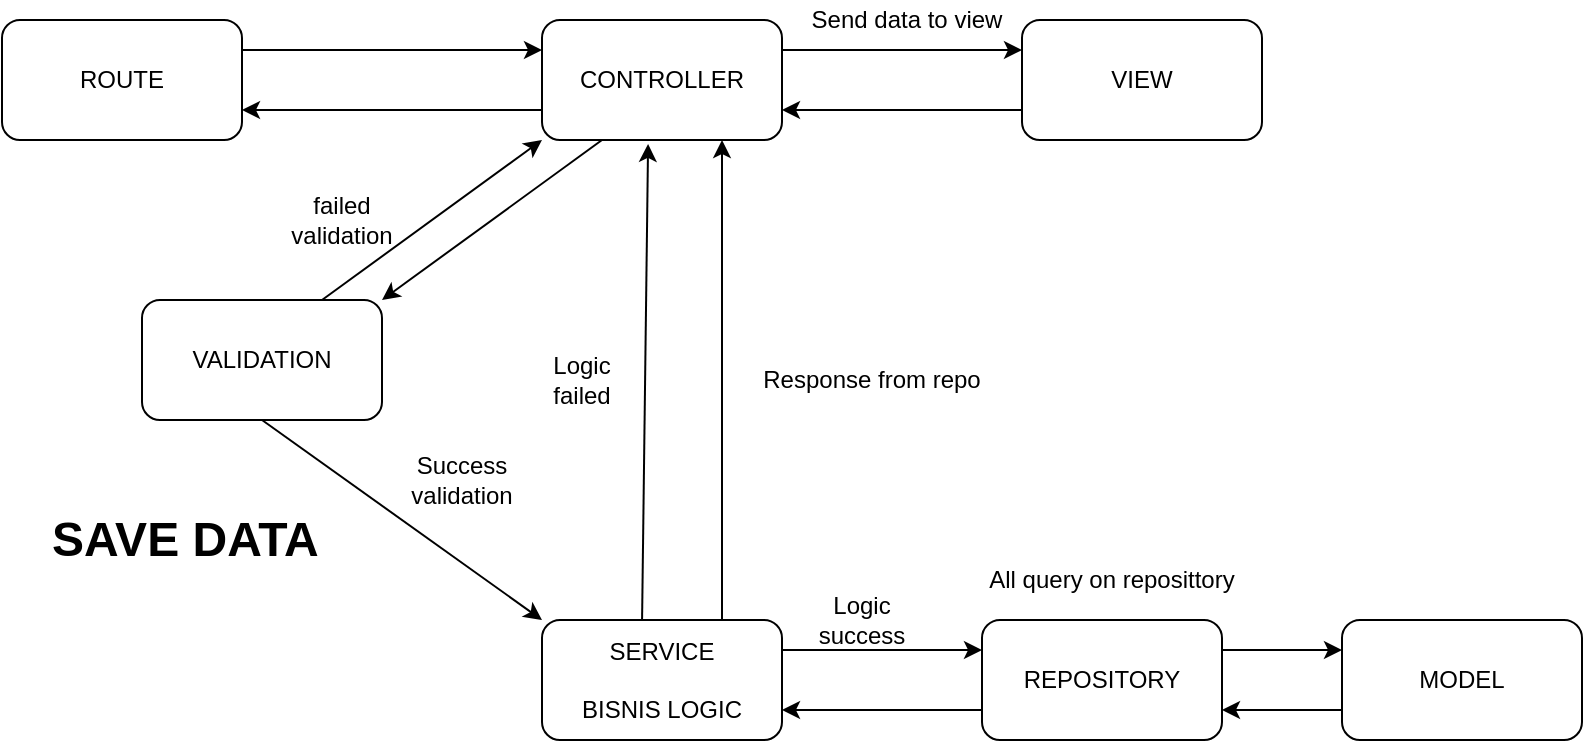 <mxfile version="12.9.3" type="github"><diagram id="luk-lptBpI3I-AvnTJZ9" name="Page-1"><mxGraphModel dx="1038" dy="575" grid="1" gridSize="10" guides="1" tooltips="1" connect="1" arrows="1" fold="1" page="1" pageScale="1" pageWidth="850" pageHeight="1100" math="0" shadow="0"><root><mxCell id="0"/><mxCell id="1" parent="0"/><mxCell id="W2P2gU5ogUcAPibVDbyo-1" value="ROUTE" style="rounded=1;whiteSpace=wrap;html=1;" vertex="1" parent="1"><mxGeometry x="10" y="50" width="120" height="60" as="geometry"/></mxCell><mxCell id="W2P2gU5ogUcAPibVDbyo-2" value="CONTROLLER" style="rounded=1;whiteSpace=wrap;html=1;" vertex="1" parent="1"><mxGeometry x="280" y="50" width="120" height="60" as="geometry"/></mxCell><mxCell id="W2P2gU5ogUcAPibVDbyo-3" value="&lt;div&gt;SERVICE&lt;/div&gt;&lt;br&gt;BISNIS LOGIC" style="rounded=1;whiteSpace=wrap;html=1;" vertex="1" parent="1"><mxGeometry x="280" y="350" width="120" height="60" as="geometry"/></mxCell><mxCell id="W2P2gU5ogUcAPibVDbyo-4" value="REPOSITORY" style="rounded=1;whiteSpace=wrap;html=1;" vertex="1" parent="1"><mxGeometry x="500" y="350" width="120" height="60" as="geometry"/></mxCell><mxCell id="W2P2gU5ogUcAPibVDbyo-5" value="VALIDATION" style="rounded=1;whiteSpace=wrap;html=1;" vertex="1" parent="1"><mxGeometry x="80" y="190" width="120" height="60" as="geometry"/></mxCell><mxCell id="W2P2gU5ogUcAPibVDbyo-6" value="MODEL" style="rounded=1;whiteSpace=wrap;html=1;" vertex="1" parent="1"><mxGeometry x="680" y="350" width="120" height="60" as="geometry"/></mxCell><mxCell id="W2P2gU5ogUcAPibVDbyo-8" value="" style="endArrow=classic;html=1;exitX=0.75;exitY=0;exitDx=0;exitDy=0;entryX=0;entryY=1;entryDx=0;entryDy=0;" edge="1" parent="1" source="W2P2gU5ogUcAPibVDbyo-5" target="W2P2gU5ogUcAPibVDbyo-2"><mxGeometry width="50" height="50" relative="1" as="geometry"><mxPoint x="280" y="290" as="sourcePoint"/><mxPoint x="220" y="120" as="targetPoint"/></mxGeometry></mxCell><mxCell id="W2P2gU5ogUcAPibVDbyo-9" value="" style="endArrow=classic;html=1;entryX=0;entryY=0;entryDx=0;entryDy=0;exitX=0.5;exitY=1;exitDx=0;exitDy=0;" edge="1" parent="1" source="W2P2gU5ogUcAPibVDbyo-5" target="W2P2gU5ogUcAPibVDbyo-3"><mxGeometry width="50" height="50" relative="1" as="geometry"><mxPoint x="280" y="290" as="sourcePoint"/><mxPoint x="330" y="240" as="targetPoint"/></mxGeometry></mxCell><mxCell id="W2P2gU5ogUcAPibVDbyo-11" value="" style="endArrow=classic;html=1;exitX=1;exitY=0.25;exitDx=0;exitDy=0;entryX=0;entryY=0.25;entryDx=0;entryDy=0;" edge="1" parent="1" source="W2P2gU5ogUcAPibVDbyo-4" target="W2P2gU5ogUcAPibVDbyo-6"><mxGeometry width="50" height="50" relative="1" as="geometry"><mxPoint x="280" y="290" as="sourcePoint"/><mxPoint x="330" y="240" as="targetPoint"/></mxGeometry></mxCell><mxCell id="W2P2gU5ogUcAPibVDbyo-12" value="" style="endArrow=classic;html=1;exitX=0;exitY=0.75;exitDx=0;exitDy=0;entryX=1;entryY=0.75;entryDx=0;entryDy=0;" edge="1" parent="1" source="W2P2gU5ogUcAPibVDbyo-6" target="W2P2gU5ogUcAPibVDbyo-4"><mxGeometry width="50" height="50" relative="1" as="geometry"><mxPoint x="280" y="290" as="sourcePoint"/><mxPoint x="330" y="240" as="targetPoint"/></mxGeometry></mxCell><mxCell id="W2P2gU5ogUcAPibVDbyo-13" value="" style="endArrow=classic;html=1;exitX=1;exitY=0.25;exitDx=0;exitDy=0;entryX=0;entryY=0.25;entryDx=0;entryDy=0;" edge="1" parent="1" source="W2P2gU5ogUcAPibVDbyo-3" target="W2P2gU5ogUcAPibVDbyo-4"><mxGeometry width="50" height="50" relative="1" as="geometry"><mxPoint x="280" y="290" as="sourcePoint"/><mxPoint x="330" y="240" as="targetPoint"/></mxGeometry></mxCell><mxCell id="W2P2gU5ogUcAPibVDbyo-14" value="" style="endArrow=classic;html=1;exitX=0;exitY=0.75;exitDx=0;exitDy=0;entryX=1;entryY=0.75;entryDx=0;entryDy=0;" edge="1" parent="1" source="W2P2gU5ogUcAPibVDbyo-4" target="W2P2gU5ogUcAPibVDbyo-3"><mxGeometry width="50" height="50" relative="1" as="geometry"><mxPoint x="280" y="290" as="sourcePoint"/><mxPoint x="330" y="240" as="targetPoint"/></mxGeometry></mxCell><mxCell id="W2P2gU5ogUcAPibVDbyo-15" value="" style="endArrow=classic;html=1;exitX=0.75;exitY=0;exitDx=0;exitDy=0;entryX=0.75;entryY=1;entryDx=0;entryDy=0;" edge="1" parent="1" source="W2P2gU5ogUcAPibVDbyo-3" target="W2P2gU5ogUcAPibVDbyo-2"><mxGeometry width="50" height="50" relative="1" as="geometry"><mxPoint x="280" y="290" as="sourcePoint"/><mxPoint x="330" y="240" as="targetPoint"/></mxGeometry></mxCell><mxCell id="W2P2gU5ogUcAPibVDbyo-17" value="" style="endArrow=classic;html=1;exitX=1;exitY=0.25;exitDx=0;exitDy=0;entryX=0;entryY=0.25;entryDx=0;entryDy=0;" edge="1" parent="1" source="W2P2gU5ogUcAPibVDbyo-1" target="W2P2gU5ogUcAPibVDbyo-2"><mxGeometry width="50" height="50" relative="1" as="geometry"><mxPoint x="280" y="250" as="sourcePoint"/><mxPoint x="330" y="200" as="targetPoint"/></mxGeometry></mxCell><mxCell id="W2P2gU5ogUcAPibVDbyo-18" value="" style="endArrow=classic;html=1;exitX=0;exitY=0.75;exitDx=0;exitDy=0;entryX=1;entryY=0.75;entryDx=0;entryDy=0;" edge="1" parent="1" source="W2P2gU5ogUcAPibVDbyo-2" target="W2P2gU5ogUcAPibVDbyo-1"><mxGeometry width="50" height="50" relative="1" as="geometry"><mxPoint x="280" y="250" as="sourcePoint"/><mxPoint x="330" y="200" as="targetPoint"/></mxGeometry></mxCell><mxCell id="W2P2gU5ogUcAPibVDbyo-19" value="&lt;div&gt;VIEW&lt;/div&gt;" style="rounded=1;whiteSpace=wrap;html=1;" vertex="1" parent="1"><mxGeometry x="520" y="50" width="120" height="60" as="geometry"/></mxCell><mxCell id="W2P2gU5ogUcAPibVDbyo-20" value="" style="endArrow=classic;html=1;exitX=0;exitY=0.75;exitDx=0;exitDy=0;entryX=1;entryY=0.75;entryDx=0;entryDy=0;" edge="1" parent="1" source="W2P2gU5ogUcAPibVDbyo-19" target="W2P2gU5ogUcAPibVDbyo-2"><mxGeometry width="50" height="50" relative="1" as="geometry"><mxPoint x="280" y="250" as="sourcePoint"/><mxPoint x="330" y="200" as="targetPoint"/></mxGeometry></mxCell><mxCell id="W2P2gU5ogUcAPibVDbyo-21" value="" style="endArrow=classic;html=1;exitX=1;exitY=0.25;exitDx=0;exitDy=0;entryX=0;entryY=0.25;entryDx=0;entryDy=0;" edge="1" parent="1" source="W2P2gU5ogUcAPibVDbyo-2" target="W2P2gU5ogUcAPibVDbyo-19"><mxGeometry width="50" height="50" relative="1" as="geometry"><mxPoint x="280" y="250" as="sourcePoint"/><mxPoint x="330" y="200" as="targetPoint"/></mxGeometry></mxCell><mxCell id="W2P2gU5ogUcAPibVDbyo-23" value="&lt;h1&gt;SAVE DATA&lt;br&gt;&lt;/h1&gt;" style="text;html=1;strokeColor=none;fillColor=none;spacing=5;spacingTop=-20;whiteSpace=wrap;overflow=hidden;rounded=0;" vertex="1" parent="1"><mxGeometry x="30" y="290" width="190" height="40" as="geometry"/></mxCell><mxCell id="W2P2gU5ogUcAPibVDbyo-24" value="" style="endArrow=classic;html=1;entryX=1;entryY=0;entryDx=0;entryDy=0;exitX=0.25;exitY=1;exitDx=0;exitDy=0;" edge="1" parent="1" source="W2P2gU5ogUcAPibVDbyo-2" target="W2P2gU5ogUcAPibVDbyo-5"><mxGeometry width="50" height="50" relative="1" as="geometry"><mxPoint x="260" y="180" as="sourcePoint"/><mxPoint x="330" y="200" as="targetPoint"/></mxGeometry></mxCell><mxCell id="W2P2gU5ogUcAPibVDbyo-25" value="&lt;div&gt;failed validation&lt;/div&gt;" style="text;html=1;strokeColor=none;fillColor=none;align=center;verticalAlign=middle;whiteSpace=wrap;rounded=0;" vertex="1" parent="1"><mxGeometry x="160" y="140" width="40" height="20" as="geometry"/></mxCell><mxCell id="W2P2gU5ogUcAPibVDbyo-27" value="Success validation" style="text;html=1;strokeColor=none;fillColor=none;align=center;verticalAlign=middle;whiteSpace=wrap;rounded=0;" vertex="1" parent="1"><mxGeometry x="220" y="270" width="40" height="20" as="geometry"/></mxCell><mxCell id="W2P2gU5ogUcAPibVDbyo-28" value="Logic success" style="text;html=1;strokeColor=none;fillColor=none;align=center;verticalAlign=middle;whiteSpace=wrap;rounded=0;" vertex="1" parent="1"><mxGeometry x="420" y="340" width="40" height="20" as="geometry"/></mxCell><mxCell id="W2P2gU5ogUcAPibVDbyo-29" value="" style="endArrow=classic;html=1;exitX=0.417;exitY=0;exitDx=0;exitDy=0;exitPerimeter=0;entryX=0.442;entryY=1.033;entryDx=0;entryDy=0;entryPerimeter=0;" edge="1" parent="1" source="W2P2gU5ogUcAPibVDbyo-3" target="W2P2gU5ogUcAPibVDbyo-2"><mxGeometry width="50" height="50" relative="1" as="geometry"><mxPoint x="280" y="250" as="sourcePoint"/><mxPoint x="330" y="200" as="targetPoint"/></mxGeometry></mxCell><mxCell id="W2P2gU5ogUcAPibVDbyo-32" value="Logic failed" style="text;html=1;strokeColor=none;fillColor=none;align=center;verticalAlign=middle;whiteSpace=wrap;rounded=0;" vertex="1" parent="1"><mxGeometry x="280" y="220" width="40" height="20" as="geometry"/></mxCell><mxCell id="W2P2gU5ogUcAPibVDbyo-34" value="Response from repo" style="text;html=1;strokeColor=none;fillColor=none;align=center;verticalAlign=middle;whiteSpace=wrap;rounded=0;" vertex="1" parent="1"><mxGeometry x="380" y="220" width="130" height="20" as="geometry"/></mxCell><mxCell id="W2P2gU5ogUcAPibVDbyo-35" value="Send data to view" style="text;html=1;strokeColor=none;fillColor=none;align=center;verticalAlign=middle;whiteSpace=wrap;rounded=0;" vertex="1" parent="1"><mxGeometry x="405" y="40" width="115" height="20" as="geometry"/></mxCell><mxCell id="W2P2gU5ogUcAPibVDbyo-37" value="All query on reposittory" style="text;html=1;strokeColor=none;fillColor=none;align=center;verticalAlign=middle;whiteSpace=wrap;rounded=0;" vertex="1" parent="1"><mxGeometry x="490" y="320" width="150" height="20" as="geometry"/></mxCell></root></mxGraphModel></diagram></mxfile>